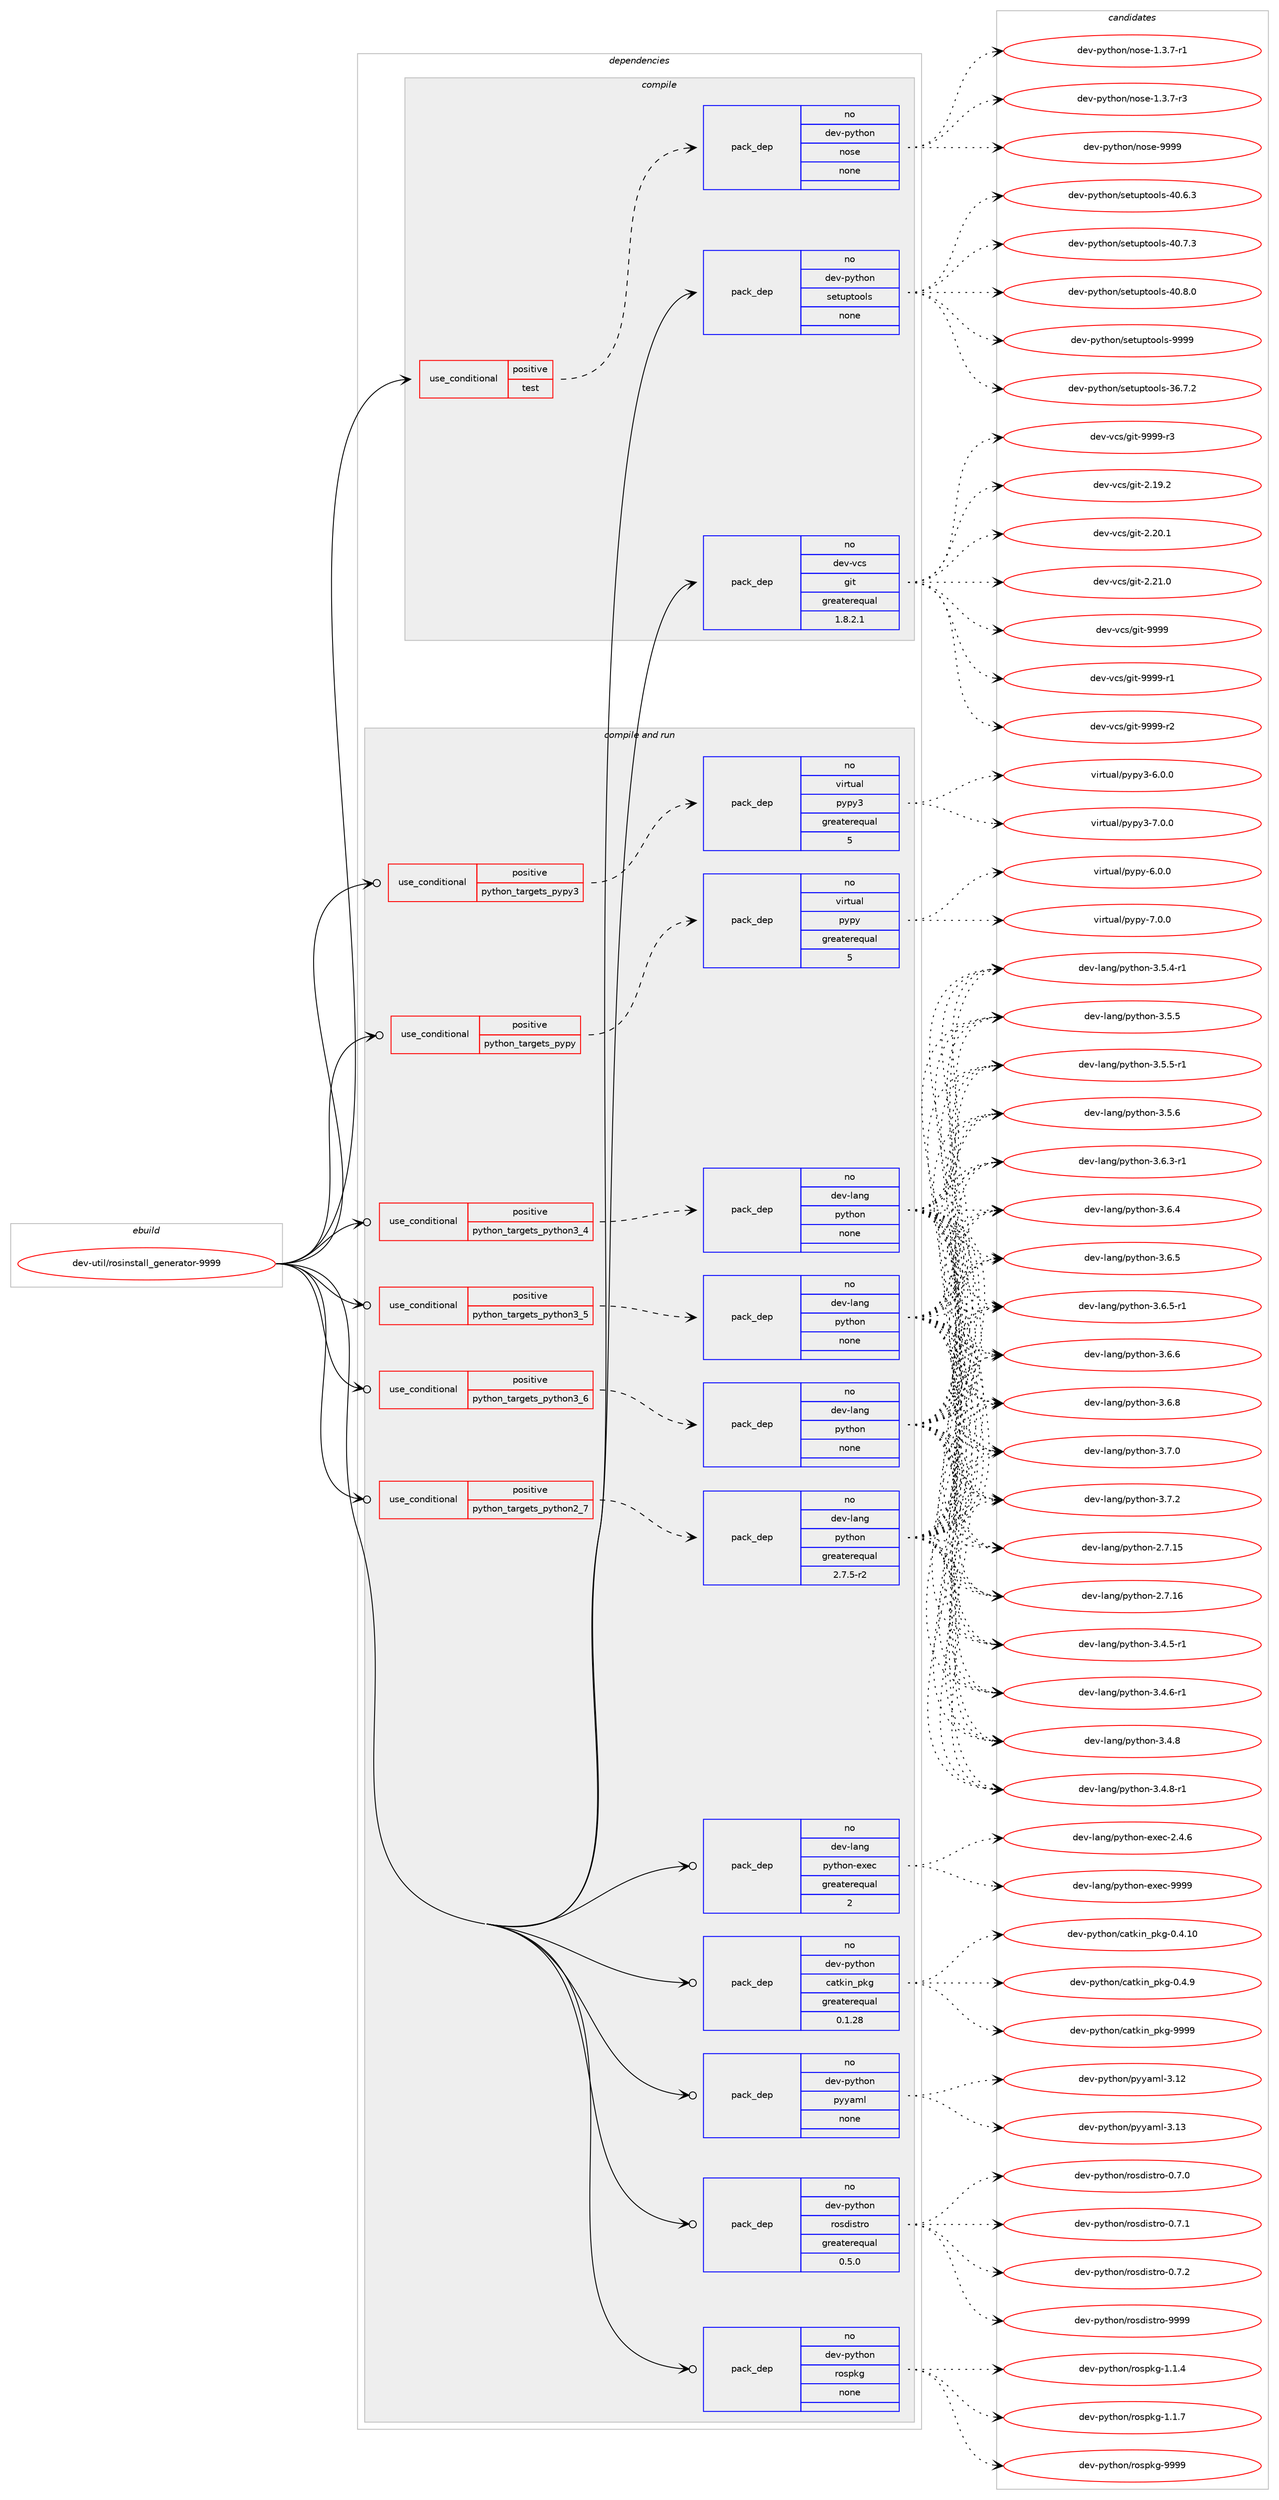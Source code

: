 digraph prolog {

# *************
# Graph options
# *************

newrank=true;
concentrate=true;
compound=true;
graph [rankdir=LR,fontname=Helvetica,fontsize=10,ranksep=1.5];#, ranksep=2.5, nodesep=0.2];
edge  [arrowhead=vee];
node  [fontname=Helvetica,fontsize=10];

# **********
# The ebuild
# **********

subgraph cluster_leftcol {
color=gray;
rank=same;
label=<<i>ebuild</i>>;
id [label="dev-util/rosinstall_generator-9999", color=red, width=4, href="../dev-util/rosinstall_generator-9999.svg"];
}

# ****************
# The dependencies
# ****************

subgraph cluster_midcol {
color=gray;
label=<<i>dependencies</i>>;
subgraph cluster_compile {
fillcolor="#eeeeee";
style=filled;
label=<<i>compile</i>>;
subgraph cond425009 {
dependency1548826 [label=<<TABLE BORDER="0" CELLBORDER="1" CELLSPACING="0" CELLPADDING="4"><TR><TD ROWSPAN="3" CELLPADDING="10">use_conditional</TD></TR><TR><TD>positive</TD></TR><TR><TD>test</TD></TR></TABLE>>, shape=none, color=red];
subgraph pack1100110 {
dependency1548827 [label=<<TABLE BORDER="0" CELLBORDER="1" CELLSPACING="0" CELLPADDING="4" WIDTH="220"><TR><TD ROWSPAN="6" CELLPADDING="30">pack_dep</TD></TR><TR><TD WIDTH="110">no</TD></TR><TR><TD>dev-python</TD></TR><TR><TD>nose</TD></TR><TR><TD>none</TD></TR><TR><TD></TD></TR></TABLE>>, shape=none, color=blue];
}
dependency1548826:e -> dependency1548827:w [weight=20,style="dashed",arrowhead="vee"];
}
id:e -> dependency1548826:w [weight=20,style="solid",arrowhead="vee"];
subgraph pack1100111 {
dependency1548828 [label=<<TABLE BORDER="0" CELLBORDER="1" CELLSPACING="0" CELLPADDING="4" WIDTH="220"><TR><TD ROWSPAN="6" CELLPADDING="30">pack_dep</TD></TR><TR><TD WIDTH="110">no</TD></TR><TR><TD>dev-python</TD></TR><TR><TD>setuptools</TD></TR><TR><TD>none</TD></TR><TR><TD></TD></TR></TABLE>>, shape=none, color=blue];
}
id:e -> dependency1548828:w [weight=20,style="solid",arrowhead="vee"];
subgraph pack1100112 {
dependency1548829 [label=<<TABLE BORDER="0" CELLBORDER="1" CELLSPACING="0" CELLPADDING="4" WIDTH="220"><TR><TD ROWSPAN="6" CELLPADDING="30">pack_dep</TD></TR><TR><TD WIDTH="110">no</TD></TR><TR><TD>dev-vcs</TD></TR><TR><TD>git</TD></TR><TR><TD>greaterequal</TD></TR><TR><TD>1.8.2.1</TD></TR></TABLE>>, shape=none, color=blue];
}
id:e -> dependency1548829:w [weight=20,style="solid",arrowhead="vee"];
}
subgraph cluster_compileandrun {
fillcolor="#eeeeee";
style=filled;
label=<<i>compile and run</i>>;
subgraph cond425010 {
dependency1548830 [label=<<TABLE BORDER="0" CELLBORDER="1" CELLSPACING="0" CELLPADDING="4"><TR><TD ROWSPAN="3" CELLPADDING="10">use_conditional</TD></TR><TR><TD>positive</TD></TR><TR><TD>python_targets_pypy</TD></TR></TABLE>>, shape=none, color=red];
subgraph pack1100113 {
dependency1548831 [label=<<TABLE BORDER="0" CELLBORDER="1" CELLSPACING="0" CELLPADDING="4" WIDTH="220"><TR><TD ROWSPAN="6" CELLPADDING="30">pack_dep</TD></TR><TR><TD WIDTH="110">no</TD></TR><TR><TD>virtual</TD></TR><TR><TD>pypy</TD></TR><TR><TD>greaterequal</TD></TR><TR><TD>5</TD></TR></TABLE>>, shape=none, color=blue];
}
dependency1548830:e -> dependency1548831:w [weight=20,style="dashed",arrowhead="vee"];
}
id:e -> dependency1548830:w [weight=20,style="solid",arrowhead="odotvee"];
subgraph cond425011 {
dependency1548832 [label=<<TABLE BORDER="0" CELLBORDER="1" CELLSPACING="0" CELLPADDING="4"><TR><TD ROWSPAN="3" CELLPADDING="10">use_conditional</TD></TR><TR><TD>positive</TD></TR><TR><TD>python_targets_pypy3</TD></TR></TABLE>>, shape=none, color=red];
subgraph pack1100114 {
dependency1548833 [label=<<TABLE BORDER="0" CELLBORDER="1" CELLSPACING="0" CELLPADDING="4" WIDTH="220"><TR><TD ROWSPAN="6" CELLPADDING="30">pack_dep</TD></TR><TR><TD WIDTH="110">no</TD></TR><TR><TD>virtual</TD></TR><TR><TD>pypy3</TD></TR><TR><TD>greaterequal</TD></TR><TR><TD>5</TD></TR></TABLE>>, shape=none, color=blue];
}
dependency1548832:e -> dependency1548833:w [weight=20,style="dashed",arrowhead="vee"];
}
id:e -> dependency1548832:w [weight=20,style="solid",arrowhead="odotvee"];
subgraph cond425012 {
dependency1548834 [label=<<TABLE BORDER="0" CELLBORDER="1" CELLSPACING="0" CELLPADDING="4"><TR><TD ROWSPAN="3" CELLPADDING="10">use_conditional</TD></TR><TR><TD>positive</TD></TR><TR><TD>python_targets_python2_7</TD></TR></TABLE>>, shape=none, color=red];
subgraph pack1100115 {
dependency1548835 [label=<<TABLE BORDER="0" CELLBORDER="1" CELLSPACING="0" CELLPADDING="4" WIDTH="220"><TR><TD ROWSPAN="6" CELLPADDING="30">pack_dep</TD></TR><TR><TD WIDTH="110">no</TD></TR><TR><TD>dev-lang</TD></TR><TR><TD>python</TD></TR><TR><TD>greaterequal</TD></TR><TR><TD>2.7.5-r2</TD></TR></TABLE>>, shape=none, color=blue];
}
dependency1548834:e -> dependency1548835:w [weight=20,style="dashed",arrowhead="vee"];
}
id:e -> dependency1548834:w [weight=20,style="solid",arrowhead="odotvee"];
subgraph cond425013 {
dependency1548836 [label=<<TABLE BORDER="0" CELLBORDER="1" CELLSPACING="0" CELLPADDING="4"><TR><TD ROWSPAN="3" CELLPADDING="10">use_conditional</TD></TR><TR><TD>positive</TD></TR><TR><TD>python_targets_python3_4</TD></TR></TABLE>>, shape=none, color=red];
subgraph pack1100116 {
dependency1548837 [label=<<TABLE BORDER="0" CELLBORDER="1" CELLSPACING="0" CELLPADDING="4" WIDTH="220"><TR><TD ROWSPAN="6" CELLPADDING="30">pack_dep</TD></TR><TR><TD WIDTH="110">no</TD></TR><TR><TD>dev-lang</TD></TR><TR><TD>python</TD></TR><TR><TD>none</TD></TR><TR><TD></TD></TR></TABLE>>, shape=none, color=blue];
}
dependency1548836:e -> dependency1548837:w [weight=20,style="dashed",arrowhead="vee"];
}
id:e -> dependency1548836:w [weight=20,style="solid",arrowhead="odotvee"];
subgraph cond425014 {
dependency1548838 [label=<<TABLE BORDER="0" CELLBORDER="1" CELLSPACING="0" CELLPADDING="4"><TR><TD ROWSPAN="3" CELLPADDING="10">use_conditional</TD></TR><TR><TD>positive</TD></TR><TR><TD>python_targets_python3_5</TD></TR></TABLE>>, shape=none, color=red];
subgraph pack1100117 {
dependency1548839 [label=<<TABLE BORDER="0" CELLBORDER="1" CELLSPACING="0" CELLPADDING="4" WIDTH="220"><TR><TD ROWSPAN="6" CELLPADDING="30">pack_dep</TD></TR><TR><TD WIDTH="110">no</TD></TR><TR><TD>dev-lang</TD></TR><TR><TD>python</TD></TR><TR><TD>none</TD></TR><TR><TD></TD></TR></TABLE>>, shape=none, color=blue];
}
dependency1548838:e -> dependency1548839:w [weight=20,style="dashed",arrowhead="vee"];
}
id:e -> dependency1548838:w [weight=20,style="solid",arrowhead="odotvee"];
subgraph cond425015 {
dependency1548840 [label=<<TABLE BORDER="0" CELLBORDER="1" CELLSPACING="0" CELLPADDING="4"><TR><TD ROWSPAN="3" CELLPADDING="10">use_conditional</TD></TR><TR><TD>positive</TD></TR><TR><TD>python_targets_python3_6</TD></TR></TABLE>>, shape=none, color=red];
subgraph pack1100118 {
dependency1548841 [label=<<TABLE BORDER="0" CELLBORDER="1" CELLSPACING="0" CELLPADDING="4" WIDTH="220"><TR><TD ROWSPAN="6" CELLPADDING="30">pack_dep</TD></TR><TR><TD WIDTH="110">no</TD></TR><TR><TD>dev-lang</TD></TR><TR><TD>python</TD></TR><TR><TD>none</TD></TR><TR><TD></TD></TR></TABLE>>, shape=none, color=blue];
}
dependency1548840:e -> dependency1548841:w [weight=20,style="dashed",arrowhead="vee"];
}
id:e -> dependency1548840:w [weight=20,style="solid",arrowhead="odotvee"];
subgraph pack1100119 {
dependency1548842 [label=<<TABLE BORDER="0" CELLBORDER="1" CELLSPACING="0" CELLPADDING="4" WIDTH="220"><TR><TD ROWSPAN="6" CELLPADDING="30">pack_dep</TD></TR><TR><TD WIDTH="110">no</TD></TR><TR><TD>dev-lang</TD></TR><TR><TD>python-exec</TD></TR><TR><TD>greaterequal</TD></TR><TR><TD>2</TD></TR></TABLE>>, shape=none, color=blue];
}
id:e -> dependency1548842:w [weight=20,style="solid",arrowhead="odotvee"];
subgraph pack1100120 {
dependency1548843 [label=<<TABLE BORDER="0" CELLBORDER="1" CELLSPACING="0" CELLPADDING="4" WIDTH="220"><TR><TD ROWSPAN="6" CELLPADDING="30">pack_dep</TD></TR><TR><TD WIDTH="110">no</TD></TR><TR><TD>dev-python</TD></TR><TR><TD>catkin_pkg</TD></TR><TR><TD>greaterequal</TD></TR><TR><TD>0.1.28</TD></TR></TABLE>>, shape=none, color=blue];
}
id:e -> dependency1548843:w [weight=20,style="solid",arrowhead="odotvee"];
subgraph pack1100121 {
dependency1548844 [label=<<TABLE BORDER="0" CELLBORDER="1" CELLSPACING="0" CELLPADDING="4" WIDTH="220"><TR><TD ROWSPAN="6" CELLPADDING="30">pack_dep</TD></TR><TR><TD WIDTH="110">no</TD></TR><TR><TD>dev-python</TD></TR><TR><TD>pyyaml</TD></TR><TR><TD>none</TD></TR><TR><TD></TD></TR></TABLE>>, shape=none, color=blue];
}
id:e -> dependency1548844:w [weight=20,style="solid",arrowhead="odotvee"];
subgraph pack1100122 {
dependency1548845 [label=<<TABLE BORDER="0" CELLBORDER="1" CELLSPACING="0" CELLPADDING="4" WIDTH="220"><TR><TD ROWSPAN="6" CELLPADDING="30">pack_dep</TD></TR><TR><TD WIDTH="110">no</TD></TR><TR><TD>dev-python</TD></TR><TR><TD>rosdistro</TD></TR><TR><TD>greaterequal</TD></TR><TR><TD>0.5.0</TD></TR></TABLE>>, shape=none, color=blue];
}
id:e -> dependency1548845:w [weight=20,style="solid",arrowhead="odotvee"];
subgraph pack1100123 {
dependency1548846 [label=<<TABLE BORDER="0" CELLBORDER="1" CELLSPACING="0" CELLPADDING="4" WIDTH="220"><TR><TD ROWSPAN="6" CELLPADDING="30">pack_dep</TD></TR><TR><TD WIDTH="110">no</TD></TR><TR><TD>dev-python</TD></TR><TR><TD>rospkg</TD></TR><TR><TD>none</TD></TR><TR><TD></TD></TR></TABLE>>, shape=none, color=blue];
}
id:e -> dependency1548846:w [weight=20,style="solid",arrowhead="odotvee"];
}
subgraph cluster_run {
fillcolor="#eeeeee";
style=filled;
label=<<i>run</i>>;
}
}

# **************
# The candidates
# **************

subgraph cluster_choices {
rank=same;
color=gray;
label=<<i>candidates</i>>;

subgraph choice1100110 {
color=black;
nodesep=1;
choice10010111845112121116104111110471101111151014549465146554511449 [label="dev-python/nose-1.3.7-r1", color=red, width=4,href="../dev-python/nose-1.3.7-r1.svg"];
choice10010111845112121116104111110471101111151014549465146554511451 [label="dev-python/nose-1.3.7-r3", color=red, width=4,href="../dev-python/nose-1.3.7-r3.svg"];
choice10010111845112121116104111110471101111151014557575757 [label="dev-python/nose-9999", color=red, width=4,href="../dev-python/nose-9999.svg"];
dependency1548827:e -> choice10010111845112121116104111110471101111151014549465146554511449:w [style=dotted,weight="100"];
dependency1548827:e -> choice10010111845112121116104111110471101111151014549465146554511451:w [style=dotted,weight="100"];
dependency1548827:e -> choice10010111845112121116104111110471101111151014557575757:w [style=dotted,weight="100"];
}
subgraph choice1100111 {
color=black;
nodesep=1;
choice100101118451121211161041111104711510111611711211611111110811545515446554650 [label="dev-python/setuptools-36.7.2", color=red, width=4,href="../dev-python/setuptools-36.7.2.svg"];
choice100101118451121211161041111104711510111611711211611111110811545524846544651 [label="dev-python/setuptools-40.6.3", color=red, width=4,href="../dev-python/setuptools-40.6.3.svg"];
choice100101118451121211161041111104711510111611711211611111110811545524846554651 [label="dev-python/setuptools-40.7.3", color=red, width=4,href="../dev-python/setuptools-40.7.3.svg"];
choice100101118451121211161041111104711510111611711211611111110811545524846564648 [label="dev-python/setuptools-40.8.0", color=red, width=4,href="../dev-python/setuptools-40.8.0.svg"];
choice10010111845112121116104111110471151011161171121161111111081154557575757 [label="dev-python/setuptools-9999", color=red, width=4,href="../dev-python/setuptools-9999.svg"];
dependency1548828:e -> choice100101118451121211161041111104711510111611711211611111110811545515446554650:w [style=dotted,weight="100"];
dependency1548828:e -> choice100101118451121211161041111104711510111611711211611111110811545524846544651:w [style=dotted,weight="100"];
dependency1548828:e -> choice100101118451121211161041111104711510111611711211611111110811545524846554651:w [style=dotted,weight="100"];
dependency1548828:e -> choice100101118451121211161041111104711510111611711211611111110811545524846564648:w [style=dotted,weight="100"];
dependency1548828:e -> choice10010111845112121116104111110471151011161171121161111111081154557575757:w [style=dotted,weight="100"];
}
subgraph choice1100112 {
color=black;
nodesep=1;
choice10010111845118991154710310511645504649574650 [label="dev-vcs/git-2.19.2", color=red, width=4,href="../dev-vcs/git-2.19.2.svg"];
choice10010111845118991154710310511645504650484649 [label="dev-vcs/git-2.20.1", color=red, width=4,href="../dev-vcs/git-2.20.1.svg"];
choice10010111845118991154710310511645504650494648 [label="dev-vcs/git-2.21.0", color=red, width=4,href="../dev-vcs/git-2.21.0.svg"];
choice1001011184511899115471031051164557575757 [label="dev-vcs/git-9999", color=red, width=4,href="../dev-vcs/git-9999.svg"];
choice10010111845118991154710310511645575757574511449 [label="dev-vcs/git-9999-r1", color=red, width=4,href="../dev-vcs/git-9999-r1.svg"];
choice10010111845118991154710310511645575757574511450 [label="dev-vcs/git-9999-r2", color=red, width=4,href="../dev-vcs/git-9999-r2.svg"];
choice10010111845118991154710310511645575757574511451 [label="dev-vcs/git-9999-r3", color=red, width=4,href="../dev-vcs/git-9999-r3.svg"];
dependency1548829:e -> choice10010111845118991154710310511645504649574650:w [style=dotted,weight="100"];
dependency1548829:e -> choice10010111845118991154710310511645504650484649:w [style=dotted,weight="100"];
dependency1548829:e -> choice10010111845118991154710310511645504650494648:w [style=dotted,weight="100"];
dependency1548829:e -> choice1001011184511899115471031051164557575757:w [style=dotted,weight="100"];
dependency1548829:e -> choice10010111845118991154710310511645575757574511449:w [style=dotted,weight="100"];
dependency1548829:e -> choice10010111845118991154710310511645575757574511450:w [style=dotted,weight="100"];
dependency1548829:e -> choice10010111845118991154710310511645575757574511451:w [style=dotted,weight="100"];
}
subgraph choice1100113 {
color=black;
nodesep=1;
choice1181051141161179710847112121112121455446484648 [label="virtual/pypy-6.0.0", color=red, width=4,href="../virtual/pypy-6.0.0.svg"];
choice1181051141161179710847112121112121455546484648 [label="virtual/pypy-7.0.0", color=red, width=4,href="../virtual/pypy-7.0.0.svg"];
dependency1548831:e -> choice1181051141161179710847112121112121455446484648:w [style=dotted,weight="100"];
dependency1548831:e -> choice1181051141161179710847112121112121455546484648:w [style=dotted,weight="100"];
}
subgraph choice1100114 {
color=black;
nodesep=1;
choice118105114116117971084711212111212151455446484648 [label="virtual/pypy3-6.0.0", color=red, width=4,href="../virtual/pypy3-6.0.0.svg"];
choice118105114116117971084711212111212151455546484648 [label="virtual/pypy3-7.0.0", color=red, width=4,href="../virtual/pypy3-7.0.0.svg"];
dependency1548833:e -> choice118105114116117971084711212111212151455446484648:w [style=dotted,weight="100"];
dependency1548833:e -> choice118105114116117971084711212111212151455546484648:w [style=dotted,weight="100"];
}
subgraph choice1100115 {
color=black;
nodesep=1;
choice10010111845108971101034711212111610411111045504655464953 [label="dev-lang/python-2.7.15", color=red, width=4,href="../dev-lang/python-2.7.15.svg"];
choice10010111845108971101034711212111610411111045504655464954 [label="dev-lang/python-2.7.16", color=red, width=4,href="../dev-lang/python-2.7.16.svg"];
choice1001011184510897110103471121211161041111104551465246534511449 [label="dev-lang/python-3.4.5-r1", color=red, width=4,href="../dev-lang/python-3.4.5-r1.svg"];
choice1001011184510897110103471121211161041111104551465246544511449 [label="dev-lang/python-3.4.6-r1", color=red, width=4,href="../dev-lang/python-3.4.6-r1.svg"];
choice100101118451089711010347112121116104111110455146524656 [label="dev-lang/python-3.4.8", color=red, width=4,href="../dev-lang/python-3.4.8.svg"];
choice1001011184510897110103471121211161041111104551465246564511449 [label="dev-lang/python-3.4.8-r1", color=red, width=4,href="../dev-lang/python-3.4.8-r1.svg"];
choice1001011184510897110103471121211161041111104551465346524511449 [label="dev-lang/python-3.5.4-r1", color=red, width=4,href="../dev-lang/python-3.5.4-r1.svg"];
choice100101118451089711010347112121116104111110455146534653 [label="dev-lang/python-3.5.5", color=red, width=4,href="../dev-lang/python-3.5.5.svg"];
choice1001011184510897110103471121211161041111104551465346534511449 [label="dev-lang/python-3.5.5-r1", color=red, width=4,href="../dev-lang/python-3.5.5-r1.svg"];
choice100101118451089711010347112121116104111110455146534654 [label="dev-lang/python-3.5.6", color=red, width=4,href="../dev-lang/python-3.5.6.svg"];
choice1001011184510897110103471121211161041111104551465446514511449 [label="dev-lang/python-3.6.3-r1", color=red, width=4,href="../dev-lang/python-3.6.3-r1.svg"];
choice100101118451089711010347112121116104111110455146544652 [label="dev-lang/python-3.6.4", color=red, width=4,href="../dev-lang/python-3.6.4.svg"];
choice100101118451089711010347112121116104111110455146544653 [label="dev-lang/python-3.6.5", color=red, width=4,href="../dev-lang/python-3.6.5.svg"];
choice1001011184510897110103471121211161041111104551465446534511449 [label="dev-lang/python-3.6.5-r1", color=red, width=4,href="../dev-lang/python-3.6.5-r1.svg"];
choice100101118451089711010347112121116104111110455146544654 [label="dev-lang/python-3.6.6", color=red, width=4,href="../dev-lang/python-3.6.6.svg"];
choice100101118451089711010347112121116104111110455146544656 [label="dev-lang/python-3.6.8", color=red, width=4,href="../dev-lang/python-3.6.8.svg"];
choice100101118451089711010347112121116104111110455146554648 [label="dev-lang/python-3.7.0", color=red, width=4,href="../dev-lang/python-3.7.0.svg"];
choice100101118451089711010347112121116104111110455146554650 [label="dev-lang/python-3.7.2", color=red, width=4,href="../dev-lang/python-3.7.2.svg"];
dependency1548835:e -> choice10010111845108971101034711212111610411111045504655464953:w [style=dotted,weight="100"];
dependency1548835:e -> choice10010111845108971101034711212111610411111045504655464954:w [style=dotted,weight="100"];
dependency1548835:e -> choice1001011184510897110103471121211161041111104551465246534511449:w [style=dotted,weight="100"];
dependency1548835:e -> choice1001011184510897110103471121211161041111104551465246544511449:w [style=dotted,weight="100"];
dependency1548835:e -> choice100101118451089711010347112121116104111110455146524656:w [style=dotted,weight="100"];
dependency1548835:e -> choice1001011184510897110103471121211161041111104551465246564511449:w [style=dotted,weight="100"];
dependency1548835:e -> choice1001011184510897110103471121211161041111104551465346524511449:w [style=dotted,weight="100"];
dependency1548835:e -> choice100101118451089711010347112121116104111110455146534653:w [style=dotted,weight="100"];
dependency1548835:e -> choice1001011184510897110103471121211161041111104551465346534511449:w [style=dotted,weight="100"];
dependency1548835:e -> choice100101118451089711010347112121116104111110455146534654:w [style=dotted,weight="100"];
dependency1548835:e -> choice1001011184510897110103471121211161041111104551465446514511449:w [style=dotted,weight="100"];
dependency1548835:e -> choice100101118451089711010347112121116104111110455146544652:w [style=dotted,weight="100"];
dependency1548835:e -> choice100101118451089711010347112121116104111110455146544653:w [style=dotted,weight="100"];
dependency1548835:e -> choice1001011184510897110103471121211161041111104551465446534511449:w [style=dotted,weight="100"];
dependency1548835:e -> choice100101118451089711010347112121116104111110455146544654:w [style=dotted,weight="100"];
dependency1548835:e -> choice100101118451089711010347112121116104111110455146544656:w [style=dotted,weight="100"];
dependency1548835:e -> choice100101118451089711010347112121116104111110455146554648:w [style=dotted,weight="100"];
dependency1548835:e -> choice100101118451089711010347112121116104111110455146554650:w [style=dotted,weight="100"];
}
subgraph choice1100116 {
color=black;
nodesep=1;
choice10010111845108971101034711212111610411111045504655464953 [label="dev-lang/python-2.7.15", color=red, width=4,href="../dev-lang/python-2.7.15.svg"];
choice10010111845108971101034711212111610411111045504655464954 [label="dev-lang/python-2.7.16", color=red, width=4,href="../dev-lang/python-2.7.16.svg"];
choice1001011184510897110103471121211161041111104551465246534511449 [label="dev-lang/python-3.4.5-r1", color=red, width=4,href="../dev-lang/python-3.4.5-r1.svg"];
choice1001011184510897110103471121211161041111104551465246544511449 [label="dev-lang/python-3.4.6-r1", color=red, width=4,href="../dev-lang/python-3.4.6-r1.svg"];
choice100101118451089711010347112121116104111110455146524656 [label="dev-lang/python-3.4.8", color=red, width=4,href="../dev-lang/python-3.4.8.svg"];
choice1001011184510897110103471121211161041111104551465246564511449 [label="dev-lang/python-3.4.8-r1", color=red, width=4,href="../dev-lang/python-3.4.8-r1.svg"];
choice1001011184510897110103471121211161041111104551465346524511449 [label="dev-lang/python-3.5.4-r1", color=red, width=4,href="../dev-lang/python-3.5.4-r1.svg"];
choice100101118451089711010347112121116104111110455146534653 [label="dev-lang/python-3.5.5", color=red, width=4,href="../dev-lang/python-3.5.5.svg"];
choice1001011184510897110103471121211161041111104551465346534511449 [label="dev-lang/python-3.5.5-r1", color=red, width=4,href="../dev-lang/python-3.5.5-r1.svg"];
choice100101118451089711010347112121116104111110455146534654 [label="dev-lang/python-3.5.6", color=red, width=4,href="../dev-lang/python-3.5.6.svg"];
choice1001011184510897110103471121211161041111104551465446514511449 [label="dev-lang/python-3.6.3-r1", color=red, width=4,href="../dev-lang/python-3.6.3-r1.svg"];
choice100101118451089711010347112121116104111110455146544652 [label="dev-lang/python-3.6.4", color=red, width=4,href="../dev-lang/python-3.6.4.svg"];
choice100101118451089711010347112121116104111110455146544653 [label="dev-lang/python-3.6.5", color=red, width=4,href="../dev-lang/python-3.6.5.svg"];
choice1001011184510897110103471121211161041111104551465446534511449 [label="dev-lang/python-3.6.5-r1", color=red, width=4,href="../dev-lang/python-3.6.5-r1.svg"];
choice100101118451089711010347112121116104111110455146544654 [label="dev-lang/python-3.6.6", color=red, width=4,href="../dev-lang/python-3.6.6.svg"];
choice100101118451089711010347112121116104111110455146544656 [label="dev-lang/python-3.6.8", color=red, width=4,href="../dev-lang/python-3.6.8.svg"];
choice100101118451089711010347112121116104111110455146554648 [label="dev-lang/python-3.7.0", color=red, width=4,href="../dev-lang/python-3.7.0.svg"];
choice100101118451089711010347112121116104111110455146554650 [label="dev-lang/python-3.7.2", color=red, width=4,href="../dev-lang/python-3.7.2.svg"];
dependency1548837:e -> choice10010111845108971101034711212111610411111045504655464953:w [style=dotted,weight="100"];
dependency1548837:e -> choice10010111845108971101034711212111610411111045504655464954:w [style=dotted,weight="100"];
dependency1548837:e -> choice1001011184510897110103471121211161041111104551465246534511449:w [style=dotted,weight="100"];
dependency1548837:e -> choice1001011184510897110103471121211161041111104551465246544511449:w [style=dotted,weight="100"];
dependency1548837:e -> choice100101118451089711010347112121116104111110455146524656:w [style=dotted,weight="100"];
dependency1548837:e -> choice1001011184510897110103471121211161041111104551465246564511449:w [style=dotted,weight="100"];
dependency1548837:e -> choice1001011184510897110103471121211161041111104551465346524511449:w [style=dotted,weight="100"];
dependency1548837:e -> choice100101118451089711010347112121116104111110455146534653:w [style=dotted,weight="100"];
dependency1548837:e -> choice1001011184510897110103471121211161041111104551465346534511449:w [style=dotted,weight="100"];
dependency1548837:e -> choice100101118451089711010347112121116104111110455146534654:w [style=dotted,weight="100"];
dependency1548837:e -> choice1001011184510897110103471121211161041111104551465446514511449:w [style=dotted,weight="100"];
dependency1548837:e -> choice100101118451089711010347112121116104111110455146544652:w [style=dotted,weight="100"];
dependency1548837:e -> choice100101118451089711010347112121116104111110455146544653:w [style=dotted,weight="100"];
dependency1548837:e -> choice1001011184510897110103471121211161041111104551465446534511449:w [style=dotted,weight="100"];
dependency1548837:e -> choice100101118451089711010347112121116104111110455146544654:w [style=dotted,weight="100"];
dependency1548837:e -> choice100101118451089711010347112121116104111110455146544656:w [style=dotted,weight="100"];
dependency1548837:e -> choice100101118451089711010347112121116104111110455146554648:w [style=dotted,weight="100"];
dependency1548837:e -> choice100101118451089711010347112121116104111110455146554650:w [style=dotted,weight="100"];
}
subgraph choice1100117 {
color=black;
nodesep=1;
choice10010111845108971101034711212111610411111045504655464953 [label="dev-lang/python-2.7.15", color=red, width=4,href="../dev-lang/python-2.7.15.svg"];
choice10010111845108971101034711212111610411111045504655464954 [label="dev-lang/python-2.7.16", color=red, width=4,href="../dev-lang/python-2.7.16.svg"];
choice1001011184510897110103471121211161041111104551465246534511449 [label="dev-lang/python-3.4.5-r1", color=red, width=4,href="../dev-lang/python-3.4.5-r1.svg"];
choice1001011184510897110103471121211161041111104551465246544511449 [label="dev-lang/python-3.4.6-r1", color=red, width=4,href="../dev-lang/python-3.4.6-r1.svg"];
choice100101118451089711010347112121116104111110455146524656 [label="dev-lang/python-3.4.8", color=red, width=4,href="../dev-lang/python-3.4.8.svg"];
choice1001011184510897110103471121211161041111104551465246564511449 [label="dev-lang/python-3.4.8-r1", color=red, width=4,href="../dev-lang/python-3.4.8-r1.svg"];
choice1001011184510897110103471121211161041111104551465346524511449 [label="dev-lang/python-3.5.4-r1", color=red, width=4,href="../dev-lang/python-3.5.4-r1.svg"];
choice100101118451089711010347112121116104111110455146534653 [label="dev-lang/python-3.5.5", color=red, width=4,href="../dev-lang/python-3.5.5.svg"];
choice1001011184510897110103471121211161041111104551465346534511449 [label="dev-lang/python-3.5.5-r1", color=red, width=4,href="../dev-lang/python-3.5.5-r1.svg"];
choice100101118451089711010347112121116104111110455146534654 [label="dev-lang/python-3.5.6", color=red, width=4,href="../dev-lang/python-3.5.6.svg"];
choice1001011184510897110103471121211161041111104551465446514511449 [label="dev-lang/python-3.6.3-r1", color=red, width=4,href="../dev-lang/python-3.6.3-r1.svg"];
choice100101118451089711010347112121116104111110455146544652 [label="dev-lang/python-3.6.4", color=red, width=4,href="../dev-lang/python-3.6.4.svg"];
choice100101118451089711010347112121116104111110455146544653 [label="dev-lang/python-3.6.5", color=red, width=4,href="../dev-lang/python-3.6.5.svg"];
choice1001011184510897110103471121211161041111104551465446534511449 [label="dev-lang/python-3.6.5-r1", color=red, width=4,href="../dev-lang/python-3.6.5-r1.svg"];
choice100101118451089711010347112121116104111110455146544654 [label="dev-lang/python-3.6.6", color=red, width=4,href="../dev-lang/python-3.6.6.svg"];
choice100101118451089711010347112121116104111110455146544656 [label="dev-lang/python-3.6.8", color=red, width=4,href="../dev-lang/python-3.6.8.svg"];
choice100101118451089711010347112121116104111110455146554648 [label="dev-lang/python-3.7.0", color=red, width=4,href="../dev-lang/python-3.7.0.svg"];
choice100101118451089711010347112121116104111110455146554650 [label="dev-lang/python-3.7.2", color=red, width=4,href="../dev-lang/python-3.7.2.svg"];
dependency1548839:e -> choice10010111845108971101034711212111610411111045504655464953:w [style=dotted,weight="100"];
dependency1548839:e -> choice10010111845108971101034711212111610411111045504655464954:w [style=dotted,weight="100"];
dependency1548839:e -> choice1001011184510897110103471121211161041111104551465246534511449:w [style=dotted,weight="100"];
dependency1548839:e -> choice1001011184510897110103471121211161041111104551465246544511449:w [style=dotted,weight="100"];
dependency1548839:e -> choice100101118451089711010347112121116104111110455146524656:w [style=dotted,weight="100"];
dependency1548839:e -> choice1001011184510897110103471121211161041111104551465246564511449:w [style=dotted,weight="100"];
dependency1548839:e -> choice1001011184510897110103471121211161041111104551465346524511449:w [style=dotted,weight="100"];
dependency1548839:e -> choice100101118451089711010347112121116104111110455146534653:w [style=dotted,weight="100"];
dependency1548839:e -> choice1001011184510897110103471121211161041111104551465346534511449:w [style=dotted,weight="100"];
dependency1548839:e -> choice100101118451089711010347112121116104111110455146534654:w [style=dotted,weight="100"];
dependency1548839:e -> choice1001011184510897110103471121211161041111104551465446514511449:w [style=dotted,weight="100"];
dependency1548839:e -> choice100101118451089711010347112121116104111110455146544652:w [style=dotted,weight="100"];
dependency1548839:e -> choice100101118451089711010347112121116104111110455146544653:w [style=dotted,weight="100"];
dependency1548839:e -> choice1001011184510897110103471121211161041111104551465446534511449:w [style=dotted,weight="100"];
dependency1548839:e -> choice100101118451089711010347112121116104111110455146544654:w [style=dotted,weight="100"];
dependency1548839:e -> choice100101118451089711010347112121116104111110455146544656:w [style=dotted,weight="100"];
dependency1548839:e -> choice100101118451089711010347112121116104111110455146554648:w [style=dotted,weight="100"];
dependency1548839:e -> choice100101118451089711010347112121116104111110455146554650:w [style=dotted,weight="100"];
}
subgraph choice1100118 {
color=black;
nodesep=1;
choice10010111845108971101034711212111610411111045504655464953 [label="dev-lang/python-2.7.15", color=red, width=4,href="../dev-lang/python-2.7.15.svg"];
choice10010111845108971101034711212111610411111045504655464954 [label="dev-lang/python-2.7.16", color=red, width=4,href="../dev-lang/python-2.7.16.svg"];
choice1001011184510897110103471121211161041111104551465246534511449 [label="dev-lang/python-3.4.5-r1", color=red, width=4,href="../dev-lang/python-3.4.5-r1.svg"];
choice1001011184510897110103471121211161041111104551465246544511449 [label="dev-lang/python-3.4.6-r1", color=red, width=4,href="../dev-lang/python-3.4.6-r1.svg"];
choice100101118451089711010347112121116104111110455146524656 [label="dev-lang/python-3.4.8", color=red, width=4,href="../dev-lang/python-3.4.8.svg"];
choice1001011184510897110103471121211161041111104551465246564511449 [label="dev-lang/python-3.4.8-r1", color=red, width=4,href="../dev-lang/python-3.4.8-r1.svg"];
choice1001011184510897110103471121211161041111104551465346524511449 [label="dev-lang/python-3.5.4-r1", color=red, width=4,href="../dev-lang/python-3.5.4-r1.svg"];
choice100101118451089711010347112121116104111110455146534653 [label="dev-lang/python-3.5.5", color=red, width=4,href="../dev-lang/python-3.5.5.svg"];
choice1001011184510897110103471121211161041111104551465346534511449 [label="dev-lang/python-3.5.5-r1", color=red, width=4,href="../dev-lang/python-3.5.5-r1.svg"];
choice100101118451089711010347112121116104111110455146534654 [label="dev-lang/python-3.5.6", color=red, width=4,href="../dev-lang/python-3.5.6.svg"];
choice1001011184510897110103471121211161041111104551465446514511449 [label="dev-lang/python-3.6.3-r1", color=red, width=4,href="../dev-lang/python-3.6.3-r1.svg"];
choice100101118451089711010347112121116104111110455146544652 [label="dev-lang/python-3.6.4", color=red, width=4,href="../dev-lang/python-3.6.4.svg"];
choice100101118451089711010347112121116104111110455146544653 [label="dev-lang/python-3.6.5", color=red, width=4,href="../dev-lang/python-3.6.5.svg"];
choice1001011184510897110103471121211161041111104551465446534511449 [label="dev-lang/python-3.6.5-r1", color=red, width=4,href="../dev-lang/python-3.6.5-r1.svg"];
choice100101118451089711010347112121116104111110455146544654 [label="dev-lang/python-3.6.6", color=red, width=4,href="../dev-lang/python-3.6.6.svg"];
choice100101118451089711010347112121116104111110455146544656 [label="dev-lang/python-3.6.8", color=red, width=4,href="../dev-lang/python-3.6.8.svg"];
choice100101118451089711010347112121116104111110455146554648 [label="dev-lang/python-3.7.0", color=red, width=4,href="../dev-lang/python-3.7.0.svg"];
choice100101118451089711010347112121116104111110455146554650 [label="dev-lang/python-3.7.2", color=red, width=4,href="../dev-lang/python-3.7.2.svg"];
dependency1548841:e -> choice10010111845108971101034711212111610411111045504655464953:w [style=dotted,weight="100"];
dependency1548841:e -> choice10010111845108971101034711212111610411111045504655464954:w [style=dotted,weight="100"];
dependency1548841:e -> choice1001011184510897110103471121211161041111104551465246534511449:w [style=dotted,weight="100"];
dependency1548841:e -> choice1001011184510897110103471121211161041111104551465246544511449:w [style=dotted,weight="100"];
dependency1548841:e -> choice100101118451089711010347112121116104111110455146524656:w [style=dotted,weight="100"];
dependency1548841:e -> choice1001011184510897110103471121211161041111104551465246564511449:w [style=dotted,weight="100"];
dependency1548841:e -> choice1001011184510897110103471121211161041111104551465346524511449:w [style=dotted,weight="100"];
dependency1548841:e -> choice100101118451089711010347112121116104111110455146534653:w [style=dotted,weight="100"];
dependency1548841:e -> choice1001011184510897110103471121211161041111104551465346534511449:w [style=dotted,weight="100"];
dependency1548841:e -> choice100101118451089711010347112121116104111110455146534654:w [style=dotted,weight="100"];
dependency1548841:e -> choice1001011184510897110103471121211161041111104551465446514511449:w [style=dotted,weight="100"];
dependency1548841:e -> choice100101118451089711010347112121116104111110455146544652:w [style=dotted,weight="100"];
dependency1548841:e -> choice100101118451089711010347112121116104111110455146544653:w [style=dotted,weight="100"];
dependency1548841:e -> choice1001011184510897110103471121211161041111104551465446534511449:w [style=dotted,weight="100"];
dependency1548841:e -> choice100101118451089711010347112121116104111110455146544654:w [style=dotted,weight="100"];
dependency1548841:e -> choice100101118451089711010347112121116104111110455146544656:w [style=dotted,weight="100"];
dependency1548841:e -> choice100101118451089711010347112121116104111110455146554648:w [style=dotted,weight="100"];
dependency1548841:e -> choice100101118451089711010347112121116104111110455146554650:w [style=dotted,weight="100"];
}
subgraph choice1100119 {
color=black;
nodesep=1;
choice1001011184510897110103471121211161041111104510112010199455046524654 [label="dev-lang/python-exec-2.4.6", color=red, width=4,href="../dev-lang/python-exec-2.4.6.svg"];
choice10010111845108971101034711212111610411111045101120101994557575757 [label="dev-lang/python-exec-9999", color=red, width=4,href="../dev-lang/python-exec-9999.svg"];
dependency1548842:e -> choice1001011184510897110103471121211161041111104510112010199455046524654:w [style=dotted,weight="100"];
dependency1548842:e -> choice10010111845108971101034711212111610411111045101120101994557575757:w [style=dotted,weight="100"];
}
subgraph choice1100120 {
color=black;
nodesep=1;
choice100101118451121211161041111104799971161071051109511210710345484652464948 [label="dev-python/catkin_pkg-0.4.10", color=red, width=4,href="../dev-python/catkin_pkg-0.4.10.svg"];
choice1001011184511212111610411111047999711610710511095112107103454846524657 [label="dev-python/catkin_pkg-0.4.9", color=red, width=4,href="../dev-python/catkin_pkg-0.4.9.svg"];
choice10010111845112121116104111110479997116107105110951121071034557575757 [label="dev-python/catkin_pkg-9999", color=red, width=4,href="../dev-python/catkin_pkg-9999.svg"];
dependency1548843:e -> choice100101118451121211161041111104799971161071051109511210710345484652464948:w [style=dotted,weight="100"];
dependency1548843:e -> choice1001011184511212111610411111047999711610710511095112107103454846524657:w [style=dotted,weight="100"];
dependency1548843:e -> choice10010111845112121116104111110479997116107105110951121071034557575757:w [style=dotted,weight="100"];
}
subgraph choice1100121 {
color=black;
nodesep=1;
choice1001011184511212111610411111047112121121971091084551464950 [label="dev-python/pyyaml-3.12", color=red, width=4,href="../dev-python/pyyaml-3.12.svg"];
choice1001011184511212111610411111047112121121971091084551464951 [label="dev-python/pyyaml-3.13", color=red, width=4,href="../dev-python/pyyaml-3.13.svg"];
dependency1548844:e -> choice1001011184511212111610411111047112121121971091084551464950:w [style=dotted,weight="100"];
dependency1548844:e -> choice1001011184511212111610411111047112121121971091084551464951:w [style=dotted,weight="100"];
}
subgraph choice1100122 {
color=black;
nodesep=1;
choice1001011184511212111610411111047114111115100105115116114111454846554648 [label="dev-python/rosdistro-0.7.0", color=red, width=4,href="../dev-python/rosdistro-0.7.0.svg"];
choice1001011184511212111610411111047114111115100105115116114111454846554649 [label="dev-python/rosdistro-0.7.1", color=red, width=4,href="../dev-python/rosdistro-0.7.1.svg"];
choice1001011184511212111610411111047114111115100105115116114111454846554650 [label="dev-python/rosdistro-0.7.2", color=red, width=4,href="../dev-python/rosdistro-0.7.2.svg"];
choice10010111845112121116104111110471141111151001051151161141114557575757 [label="dev-python/rosdistro-9999", color=red, width=4,href="../dev-python/rosdistro-9999.svg"];
dependency1548845:e -> choice1001011184511212111610411111047114111115100105115116114111454846554648:w [style=dotted,weight="100"];
dependency1548845:e -> choice1001011184511212111610411111047114111115100105115116114111454846554649:w [style=dotted,weight="100"];
dependency1548845:e -> choice1001011184511212111610411111047114111115100105115116114111454846554650:w [style=dotted,weight="100"];
dependency1548845:e -> choice10010111845112121116104111110471141111151001051151161141114557575757:w [style=dotted,weight="100"];
}
subgraph choice1100123 {
color=black;
nodesep=1;
choice1001011184511212111610411111047114111115112107103454946494652 [label="dev-python/rospkg-1.1.4", color=red, width=4,href="../dev-python/rospkg-1.1.4.svg"];
choice1001011184511212111610411111047114111115112107103454946494655 [label="dev-python/rospkg-1.1.7", color=red, width=4,href="../dev-python/rospkg-1.1.7.svg"];
choice10010111845112121116104111110471141111151121071034557575757 [label="dev-python/rospkg-9999", color=red, width=4,href="../dev-python/rospkg-9999.svg"];
dependency1548846:e -> choice1001011184511212111610411111047114111115112107103454946494652:w [style=dotted,weight="100"];
dependency1548846:e -> choice1001011184511212111610411111047114111115112107103454946494655:w [style=dotted,weight="100"];
dependency1548846:e -> choice10010111845112121116104111110471141111151121071034557575757:w [style=dotted,weight="100"];
}
}

}
